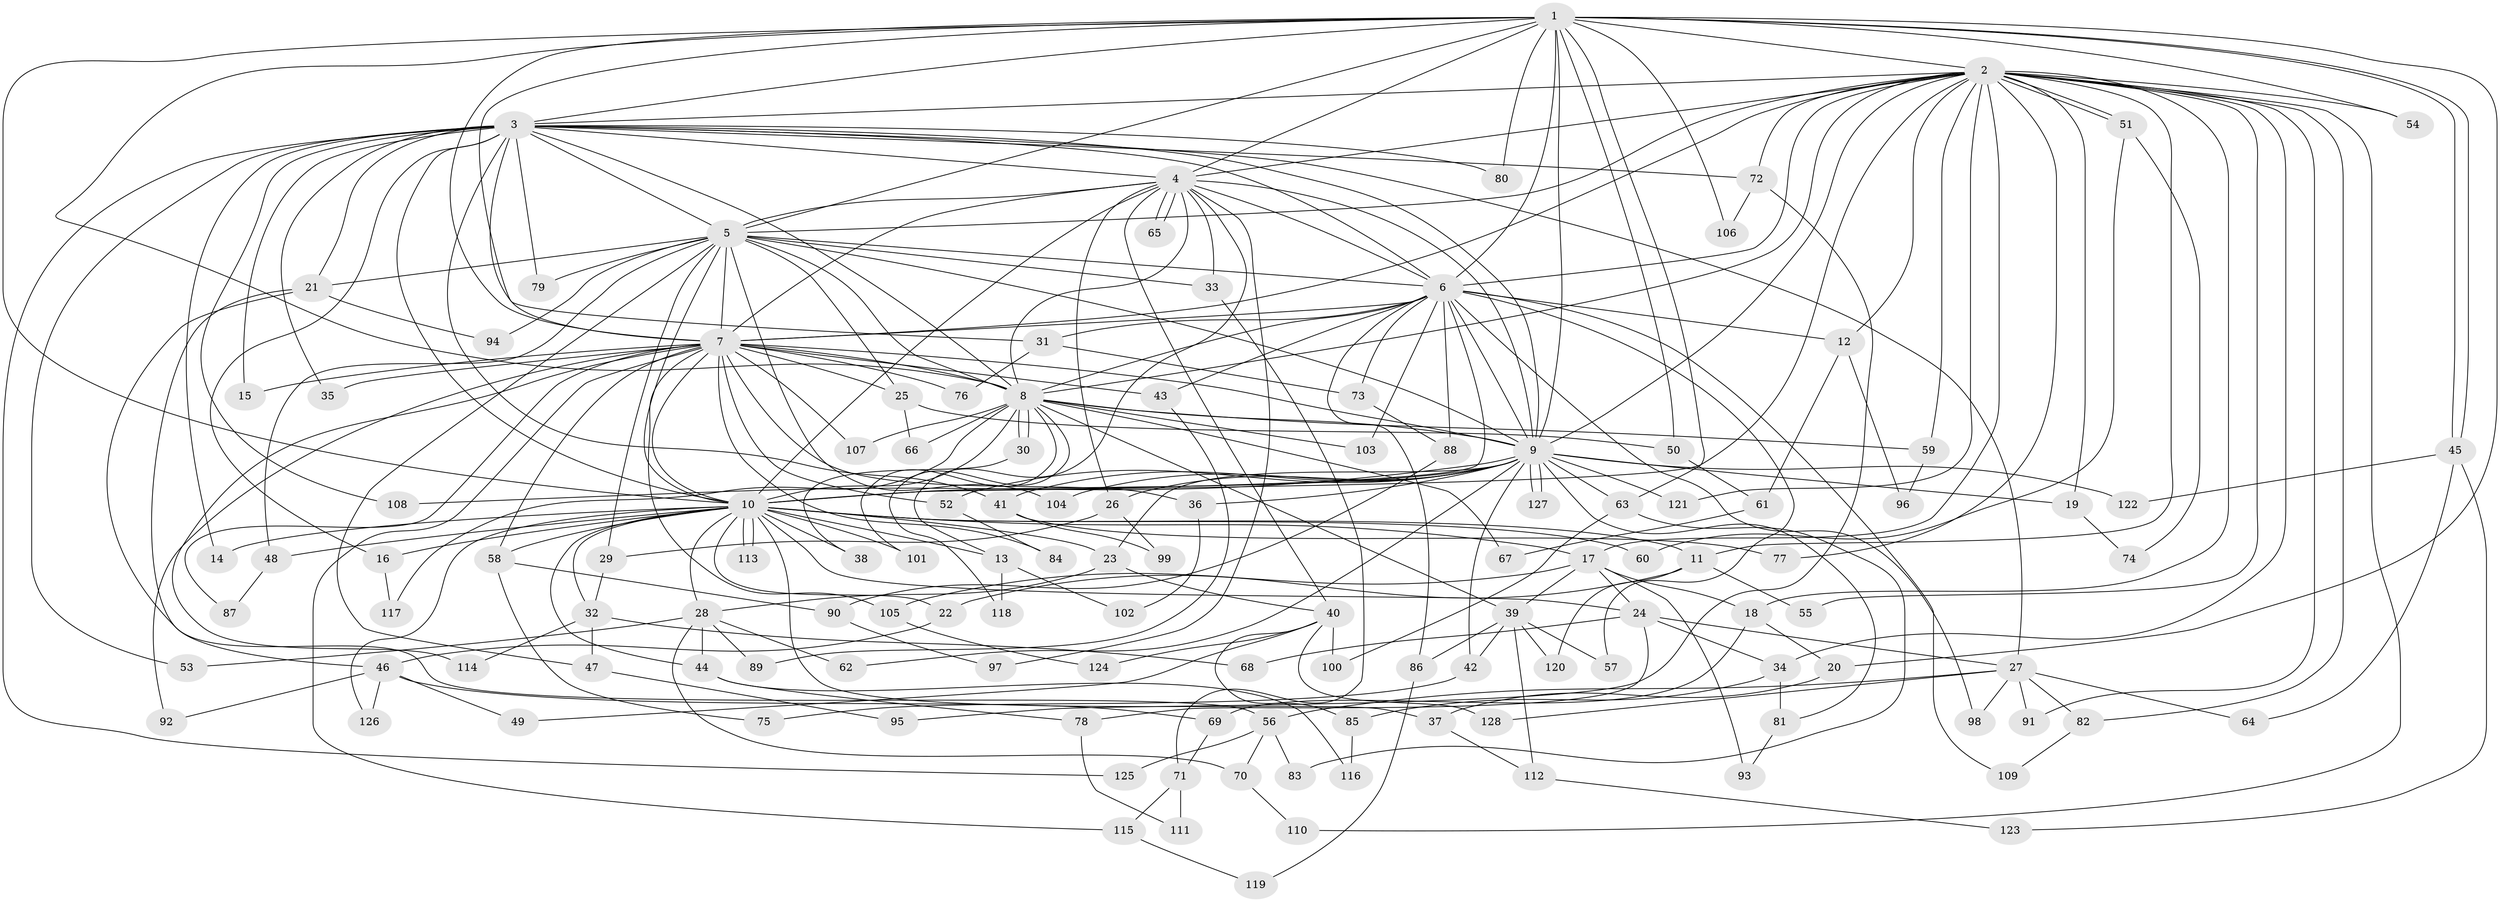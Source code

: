 // Generated by graph-tools (version 1.1) at 2025/10/02/27/25 16:10:57]
// undirected, 128 vertices, 281 edges
graph export_dot {
graph [start="1"]
  node [color=gray90,style=filled];
  1;
  2;
  3;
  4;
  5;
  6;
  7;
  8;
  9;
  10;
  11;
  12;
  13;
  14;
  15;
  16;
  17;
  18;
  19;
  20;
  21;
  22;
  23;
  24;
  25;
  26;
  27;
  28;
  29;
  30;
  31;
  32;
  33;
  34;
  35;
  36;
  37;
  38;
  39;
  40;
  41;
  42;
  43;
  44;
  45;
  46;
  47;
  48;
  49;
  50;
  51;
  52;
  53;
  54;
  55;
  56;
  57;
  58;
  59;
  60;
  61;
  62;
  63;
  64;
  65;
  66;
  67;
  68;
  69;
  70;
  71;
  72;
  73;
  74;
  75;
  76;
  77;
  78;
  79;
  80;
  81;
  82;
  83;
  84;
  85;
  86;
  87;
  88;
  89;
  90;
  91;
  92;
  93;
  94;
  95;
  96;
  97;
  98;
  99;
  100;
  101;
  102;
  103;
  104;
  105;
  106;
  107;
  108;
  109;
  110;
  111;
  112;
  113;
  114;
  115;
  116;
  117;
  118;
  119;
  120;
  121;
  122;
  123;
  124;
  125;
  126;
  127;
  128;
  1 -- 2;
  1 -- 3;
  1 -- 4;
  1 -- 5;
  1 -- 6;
  1 -- 7;
  1 -- 8;
  1 -- 9;
  1 -- 10;
  1 -- 20;
  1 -- 31;
  1 -- 45;
  1 -- 45;
  1 -- 50;
  1 -- 54;
  1 -- 63;
  1 -- 80;
  1 -- 106;
  2 -- 3;
  2 -- 4;
  2 -- 5;
  2 -- 6;
  2 -- 7;
  2 -- 8;
  2 -- 9;
  2 -- 10;
  2 -- 11;
  2 -- 12;
  2 -- 17;
  2 -- 18;
  2 -- 19;
  2 -- 34;
  2 -- 51;
  2 -- 51;
  2 -- 54;
  2 -- 55;
  2 -- 59;
  2 -- 72;
  2 -- 77;
  2 -- 82;
  2 -- 91;
  2 -- 110;
  2 -- 121;
  3 -- 4;
  3 -- 5;
  3 -- 6;
  3 -- 7;
  3 -- 8;
  3 -- 9;
  3 -- 10;
  3 -- 14;
  3 -- 15;
  3 -- 16;
  3 -- 21;
  3 -- 27;
  3 -- 35;
  3 -- 41;
  3 -- 53;
  3 -- 72;
  3 -- 79;
  3 -- 80;
  3 -- 108;
  3 -- 125;
  4 -- 5;
  4 -- 6;
  4 -- 7;
  4 -- 8;
  4 -- 9;
  4 -- 10;
  4 -- 13;
  4 -- 26;
  4 -- 33;
  4 -- 40;
  4 -- 65;
  4 -- 65;
  4 -- 97;
  5 -- 6;
  5 -- 7;
  5 -- 8;
  5 -- 9;
  5 -- 10;
  5 -- 21;
  5 -- 25;
  5 -- 29;
  5 -- 33;
  5 -- 47;
  5 -- 48;
  5 -- 79;
  5 -- 94;
  5 -- 104;
  6 -- 7;
  6 -- 8;
  6 -- 9;
  6 -- 10;
  6 -- 12;
  6 -- 31;
  6 -- 43;
  6 -- 57;
  6 -- 73;
  6 -- 86;
  6 -- 88;
  6 -- 98;
  6 -- 103;
  6 -- 109;
  7 -- 8;
  7 -- 9;
  7 -- 10;
  7 -- 15;
  7 -- 25;
  7 -- 35;
  7 -- 36;
  7 -- 43;
  7 -- 52;
  7 -- 58;
  7 -- 76;
  7 -- 84;
  7 -- 87;
  7 -- 92;
  7 -- 105;
  7 -- 107;
  7 -- 114;
  7 -- 115;
  8 -- 9;
  8 -- 10;
  8 -- 30;
  8 -- 30;
  8 -- 39;
  8 -- 59;
  8 -- 66;
  8 -- 67;
  8 -- 101;
  8 -- 103;
  8 -- 107;
  8 -- 117;
  8 -- 118;
  9 -- 10;
  9 -- 19;
  9 -- 23;
  9 -- 26;
  9 -- 36;
  9 -- 41;
  9 -- 42;
  9 -- 52;
  9 -- 62;
  9 -- 63;
  9 -- 81;
  9 -- 104;
  9 -- 108;
  9 -- 121;
  9 -- 122;
  9 -- 127;
  9 -- 127;
  10 -- 11;
  10 -- 13;
  10 -- 14;
  10 -- 16;
  10 -- 17;
  10 -- 22;
  10 -- 23;
  10 -- 24;
  10 -- 28;
  10 -- 32;
  10 -- 37;
  10 -- 38;
  10 -- 44;
  10 -- 48;
  10 -- 58;
  10 -- 60;
  10 -- 101;
  10 -- 113;
  10 -- 113;
  10 -- 126;
  11 -- 22;
  11 -- 55;
  11 -- 120;
  12 -- 61;
  12 -- 96;
  13 -- 102;
  13 -- 118;
  16 -- 117;
  17 -- 18;
  17 -- 24;
  17 -- 39;
  17 -- 93;
  17 -- 105;
  18 -- 20;
  18 -- 69;
  19 -- 74;
  20 -- 37;
  21 -- 46;
  21 -- 56;
  21 -- 94;
  22 -- 46;
  23 -- 28;
  23 -- 40;
  24 -- 27;
  24 -- 34;
  24 -- 68;
  24 -- 78;
  25 -- 50;
  25 -- 66;
  26 -- 29;
  26 -- 99;
  27 -- 56;
  27 -- 64;
  27 -- 82;
  27 -- 91;
  27 -- 98;
  27 -- 128;
  28 -- 44;
  28 -- 53;
  28 -- 62;
  28 -- 70;
  28 -- 89;
  29 -- 32;
  30 -- 38;
  31 -- 73;
  31 -- 76;
  32 -- 47;
  32 -- 68;
  32 -- 114;
  33 -- 71;
  34 -- 81;
  34 -- 85;
  36 -- 102;
  37 -- 112;
  39 -- 42;
  39 -- 57;
  39 -- 86;
  39 -- 112;
  39 -- 120;
  40 -- 49;
  40 -- 85;
  40 -- 100;
  40 -- 124;
  40 -- 128;
  41 -- 77;
  41 -- 99;
  42 -- 75;
  43 -- 89;
  44 -- 78;
  44 -- 116;
  45 -- 64;
  45 -- 122;
  45 -- 123;
  46 -- 49;
  46 -- 69;
  46 -- 92;
  46 -- 126;
  47 -- 95;
  48 -- 87;
  50 -- 61;
  51 -- 60;
  51 -- 74;
  52 -- 84;
  56 -- 70;
  56 -- 83;
  56 -- 125;
  58 -- 75;
  58 -- 90;
  59 -- 96;
  61 -- 67;
  63 -- 83;
  63 -- 100;
  69 -- 71;
  70 -- 110;
  71 -- 111;
  71 -- 115;
  72 -- 95;
  72 -- 106;
  73 -- 88;
  78 -- 111;
  81 -- 93;
  82 -- 109;
  85 -- 116;
  86 -- 119;
  88 -- 90;
  90 -- 97;
  105 -- 124;
  112 -- 123;
  115 -- 119;
}
